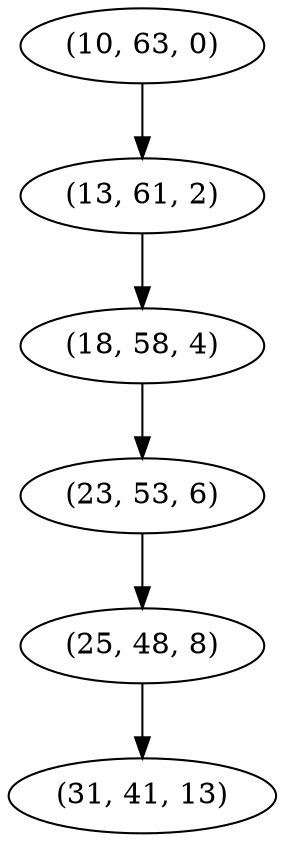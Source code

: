digraph tree {
    "(10, 63, 0)";
    "(13, 61, 2)";
    "(18, 58, 4)";
    "(23, 53, 6)";
    "(25, 48, 8)";
    "(31, 41, 13)";
    "(10, 63, 0)" -> "(13, 61, 2)";
    "(13, 61, 2)" -> "(18, 58, 4)";
    "(18, 58, 4)" -> "(23, 53, 6)";
    "(23, 53, 6)" -> "(25, 48, 8)";
    "(25, 48, 8)" -> "(31, 41, 13)";
}
